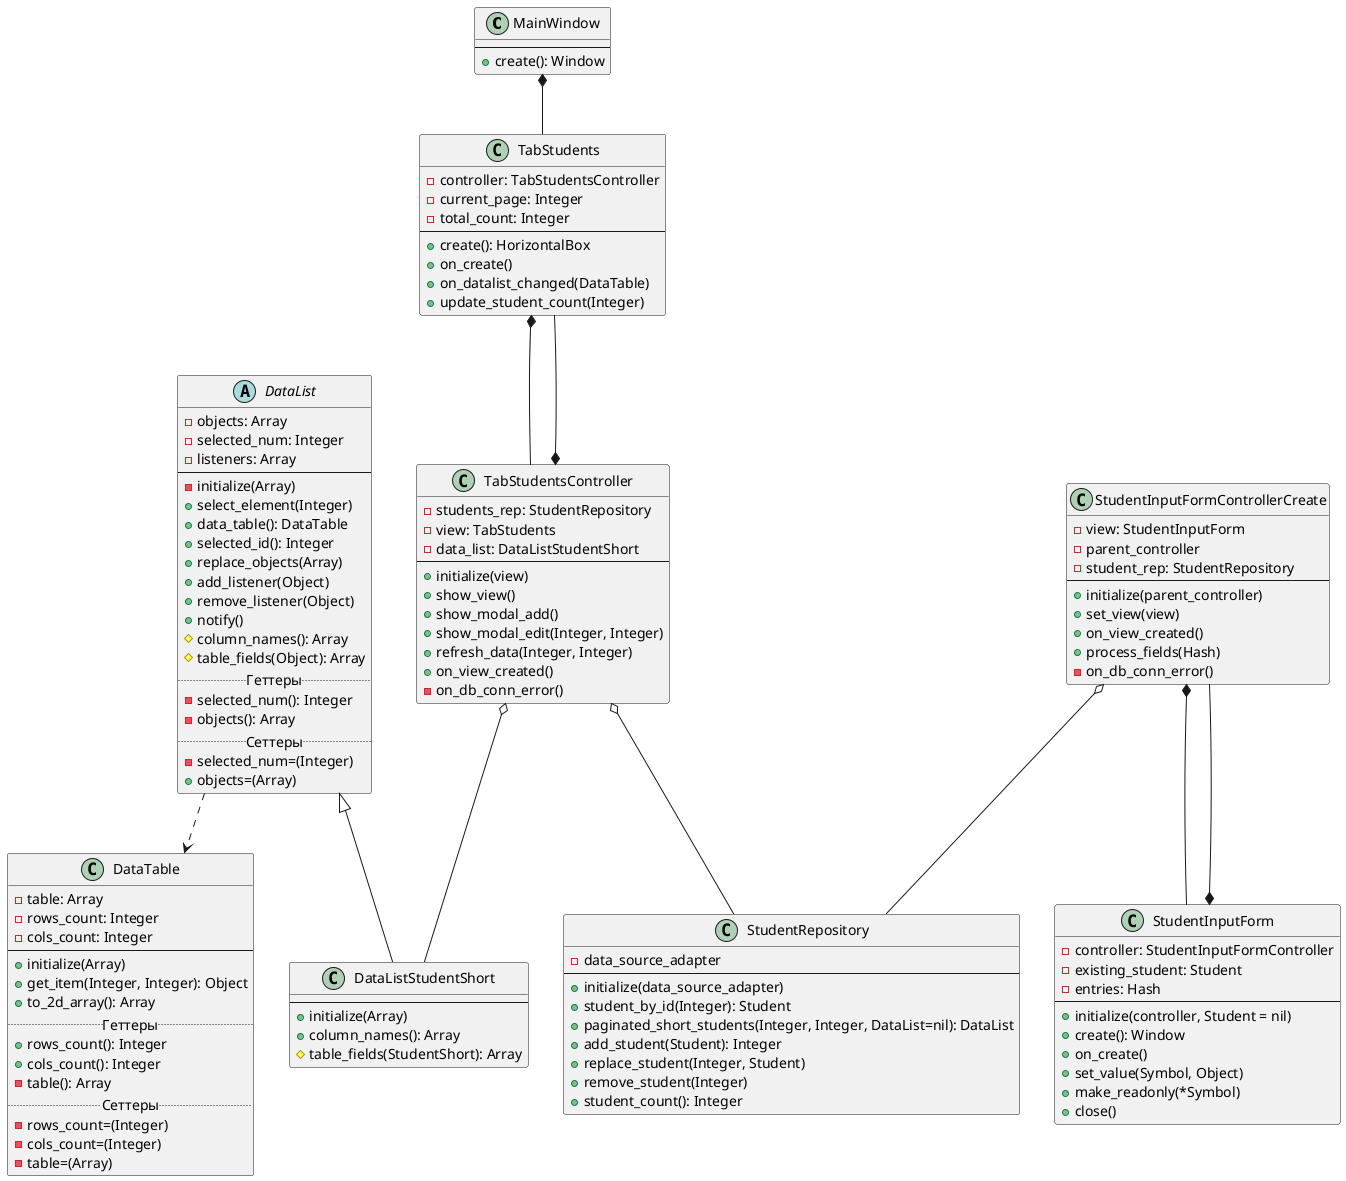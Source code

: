 @startuml
'https://plantuml.com/class-diagram

MainWindow *-- TabStudents
TabStudents *-- TabStudentsController
TabStudentsController *-- TabStudents
DataList ..> DataTable
TabStudentsController o-- DataListStudentShort
TabStudentsController o-- StudentRepository
StudentInputForm *-- StudentInputFormControllerCreate
StudentInputFormControllerCreate *-- StudentInputForm
StudentInputFormControllerCreate o-- StudentRepository

class MainWindow {
    --
    +create(): Window
}

class TabStudents {
    -controller: TabStudentsController
    -current_page: Integer
    -total_count: Integer
    --
    +create(): HorizontalBox
    +on_create()
    +on_datalist_changed(DataTable)
    +update_student_count(Integer)
}

class TabStudentsController {
    -students_rep: StudentRepository
    -view: TabStudents
    -data_list: DataListStudentShort
    --
    +initialize(view)
    +show_view()
    +show_modal_add()
    +show_modal_edit(Integer, Integer)
    +refresh_data(Integer, Integer)
    +on_view_created()
    -on_db_conn_error()
}

class StudentInputForm {
    -controller: StudentInputFormController
    -existing_student: Student
    -entries: Hash
    --
    +initialize(controller, Student = nil)
    +create(): Window
    +on_create()
    +set_value(Symbol, Object)
    +make_readonly(*Symbol)
    +close()
}

class StudentInputFormControllerCreate {
    -view: StudentInputForm
    -parent_controller
    -student_rep: StudentRepository
    --
    +initialize(parent_controller)
    +set_view(view)
    +on_view_created()
    +process_fields(Hash)
    -on_db_conn_error()
}

class DataTable {
    -table: Array
    -rows_count: Integer
    -cols_count: Integer
    --
    +initialize(Array)
    +get_item(Integer, Integer): Object
    +to_2d_array(): Array
    .. Геттеры ..
    +rows_count(): Integer
    +cols_count(): Integer
    -table(): Array
    .. Сеттеры ..
    -rows_count=(Integer)
    -cols_count=(Integer)
    -table=(Array)
}

abstract class DataList {
    -objects: Array
    -selected_num: Integer
    -listeners: Array
    --
    -initialize(Array)
    +select_element(Integer)
    +data_table(): DataTable
    +selected_id(): Integer
    +replace_objects(Array)
    +add_listener(Object)
    +remove_listener(Object)
    +notify()
    #column_names(): Array
    #table_fields(Object): Array
    .. Геттеры ..
    -selected_num(): Integer
    -objects(): Array
    .. Сеттеры ..
    -selected_num=(Integer)
    +objects=(Array)
}

class DataListStudentShort extends DataList {
    --
    +initialize(Array)
    +column_names(): Array
    #table_fields(StudentShort): Array
}

class StudentRepository {
    -data_source_adapter
    --
    +initialize(data_source_adapter)
    +student_by_id(Integer): Student
    +paginated_short_students(Integer, Integer, DataList=nil): DataList
    +add_student(Student): Integer
    +replace_student(Integer, Student)
    +remove_student(Integer)
    +student_count(): Integer
}
@enduml